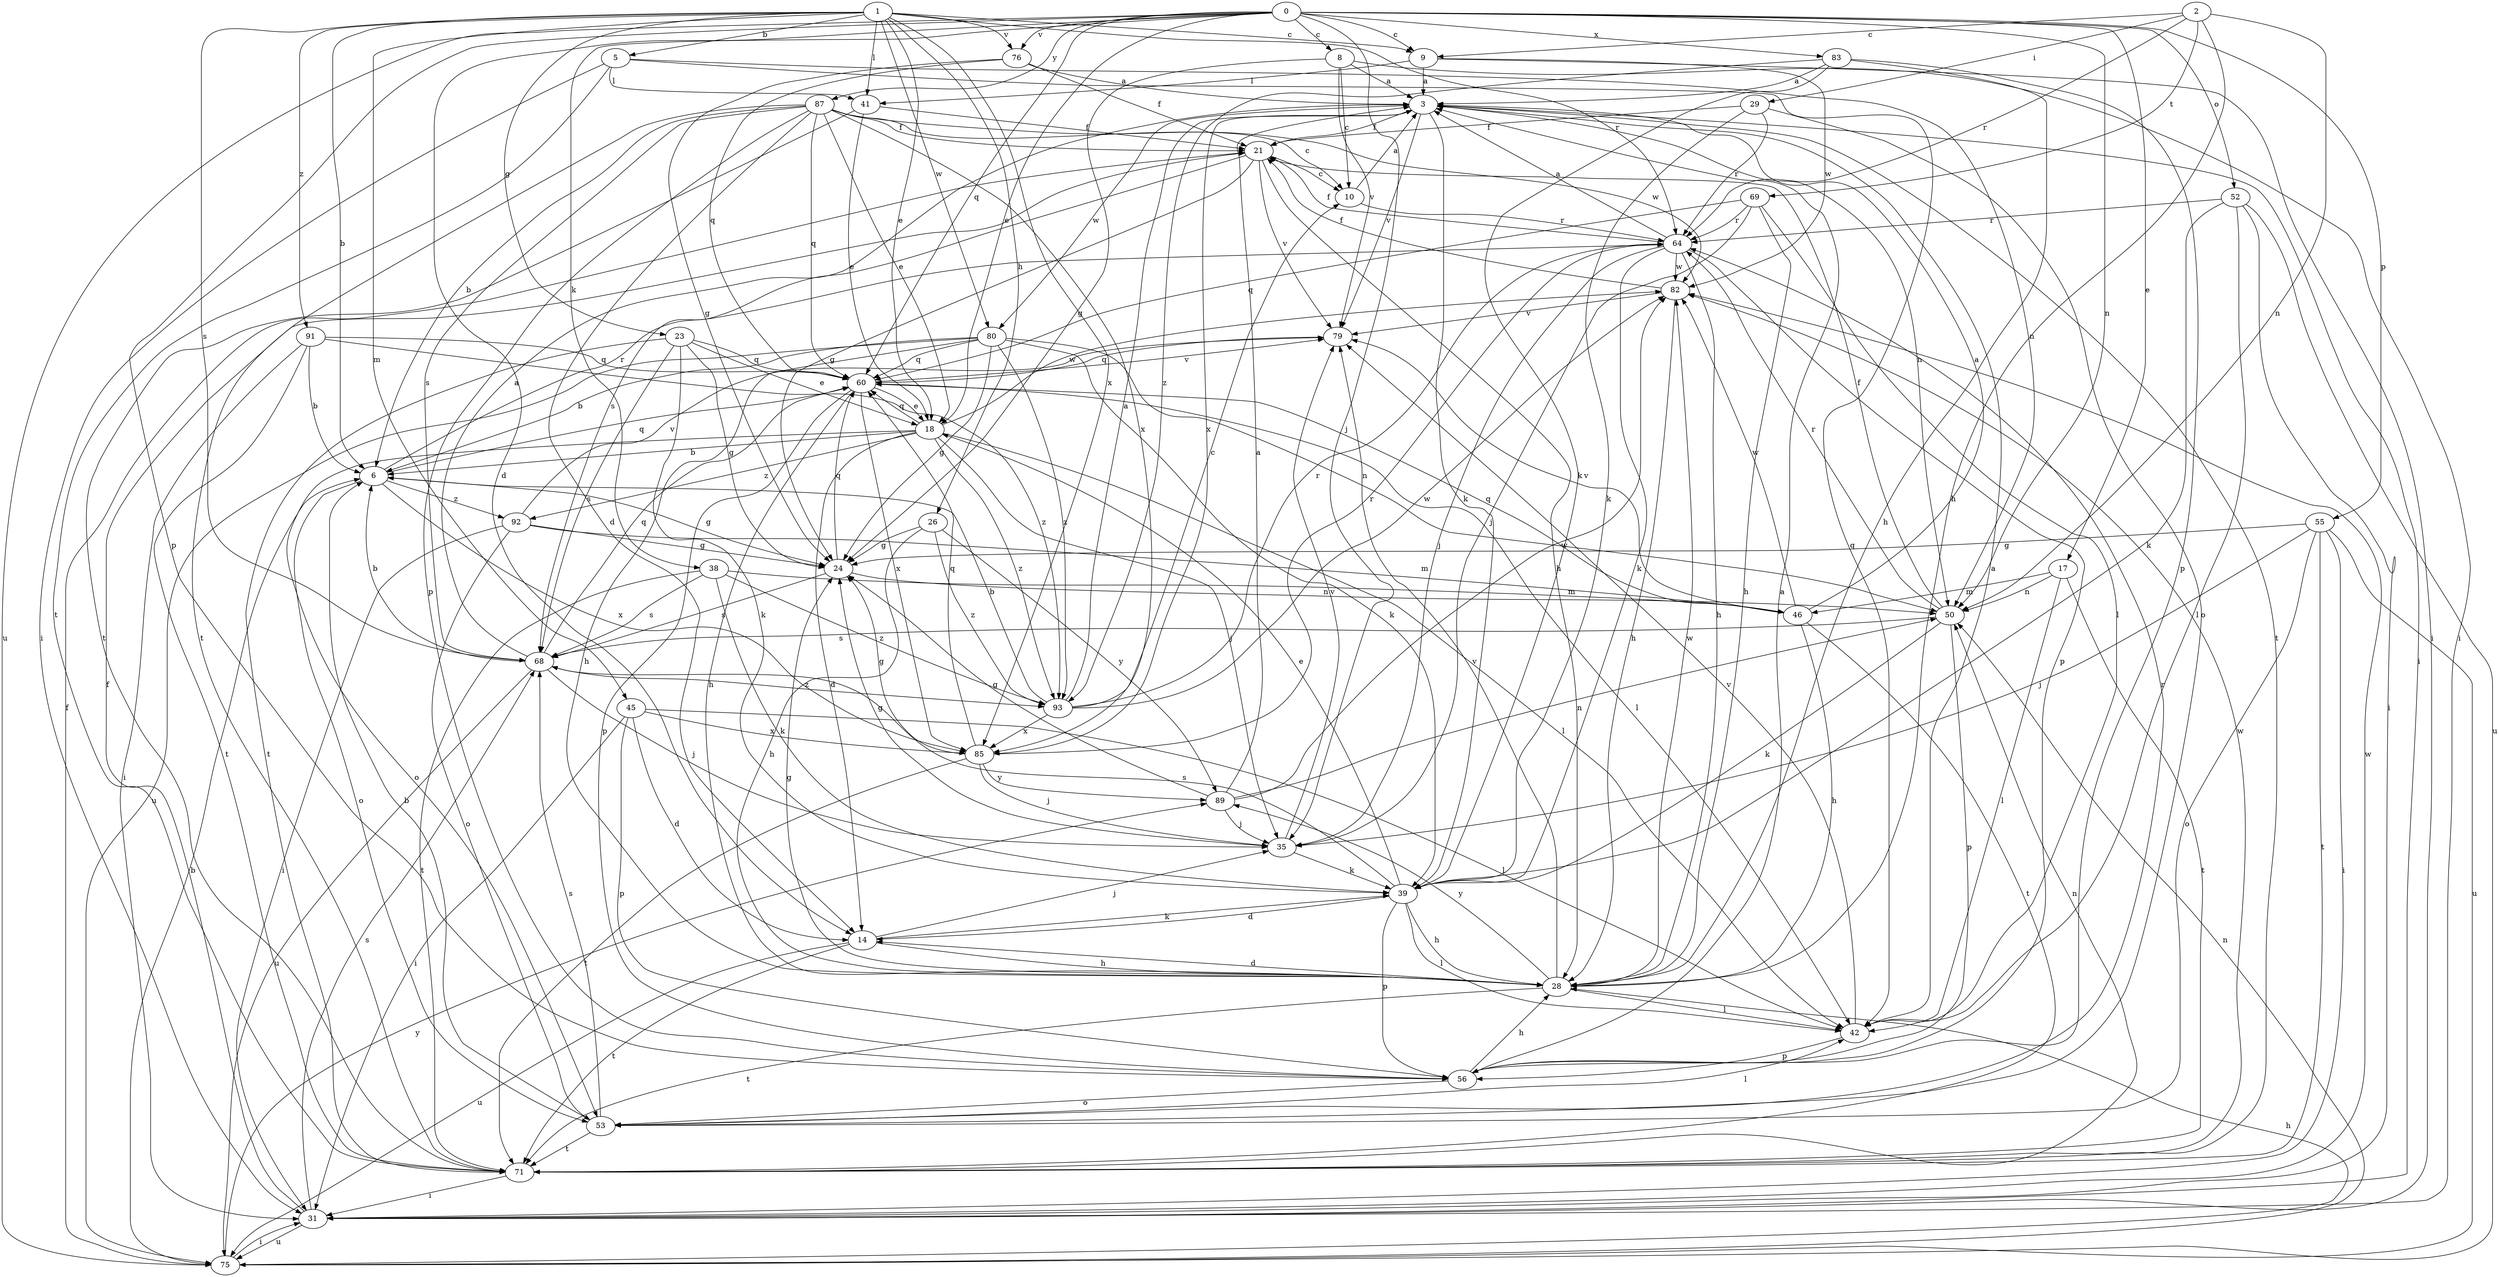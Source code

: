 strict digraph  {
0;
1;
2;
3;
5;
6;
8;
9;
10;
14;
17;
18;
21;
23;
24;
26;
28;
29;
31;
35;
38;
39;
41;
42;
45;
46;
50;
52;
53;
55;
56;
60;
64;
68;
69;
71;
75;
76;
79;
80;
82;
83;
85;
87;
89;
91;
92;
93;
0 -> 8  [label=c];
0 -> 9  [label=c];
0 -> 14  [label=d];
0 -> 17  [label=e];
0 -> 18  [label=e];
0 -> 35  [label=j];
0 -> 38  [label=k];
0 -> 50  [label=n];
0 -> 52  [label=o];
0 -> 55  [label=p];
0 -> 56  [label=p];
0 -> 60  [label=q];
0 -> 75  [label=u];
0 -> 76  [label=v];
0 -> 83  [label=x];
0 -> 87  [label=y];
1 -> 5  [label=b];
1 -> 6  [label=b];
1 -> 9  [label=c];
1 -> 18  [label=e];
1 -> 23  [label=g];
1 -> 26  [label=h];
1 -> 41  [label=l];
1 -> 45  [label=m];
1 -> 64  [label=r];
1 -> 68  [label=s];
1 -> 76  [label=v];
1 -> 80  [label=w];
1 -> 85  [label=x];
1 -> 91  [label=z];
2 -> 9  [label=c];
2 -> 28  [label=h];
2 -> 29  [label=i];
2 -> 50  [label=n];
2 -> 64  [label=r];
2 -> 69  [label=t];
3 -> 21  [label=f];
3 -> 31  [label=i];
3 -> 39  [label=k];
3 -> 50  [label=n];
3 -> 71  [label=t];
3 -> 79  [label=v];
3 -> 80  [label=w];
3 -> 85  [label=x];
5 -> 31  [label=i];
5 -> 41  [label=l];
5 -> 50  [label=n];
5 -> 71  [label=t];
5 -> 42  [label=q];
6 -> 24  [label=g];
6 -> 53  [label=o];
6 -> 60  [label=q];
6 -> 64  [label=r];
6 -> 85  [label=x];
6 -> 92  [label=z];
8 -> 3  [label=a];
8 -> 10  [label=c];
8 -> 24  [label=g];
8 -> 31  [label=i];
8 -> 79  [label=v];
9 -> 3  [label=a];
9 -> 31  [label=i];
9 -> 41  [label=l];
9 -> 82  [label=w];
10 -> 3  [label=a];
10 -> 64  [label=r];
14 -> 28  [label=h];
14 -> 35  [label=j];
14 -> 39  [label=k];
14 -> 71  [label=t];
14 -> 75  [label=u];
17 -> 42  [label=l];
17 -> 46  [label=m];
17 -> 50  [label=n];
17 -> 71  [label=t];
18 -> 6  [label=b];
18 -> 14  [label=d];
18 -> 35  [label=j];
18 -> 42  [label=l];
18 -> 53  [label=o];
18 -> 60  [label=q];
18 -> 82  [label=w];
18 -> 92  [label=z];
18 -> 93  [label=z];
21 -> 10  [label=c];
21 -> 24  [label=g];
21 -> 28  [label=h];
21 -> 68  [label=s];
21 -> 79  [label=v];
23 -> 18  [label=e];
23 -> 24  [label=g];
23 -> 39  [label=k];
23 -> 60  [label=q];
23 -> 68  [label=s];
23 -> 71  [label=t];
24 -> 50  [label=n];
24 -> 60  [label=q];
24 -> 68  [label=s];
26 -> 24  [label=g];
26 -> 28  [label=h];
26 -> 89  [label=y];
26 -> 93  [label=z];
28 -> 14  [label=d];
28 -> 24  [label=g];
28 -> 42  [label=l];
28 -> 71  [label=t];
28 -> 79  [label=v];
28 -> 82  [label=w];
28 -> 89  [label=y];
29 -> 21  [label=f];
29 -> 39  [label=k];
29 -> 53  [label=o];
29 -> 64  [label=r];
31 -> 21  [label=f];
31 -> 68  [label=s];
31 -> 75  [label=u];
31 -> 82  [label=w];
35 -> 24  [label=g];
35 -> 39  [label=k];
35 -> 79  [label=v];
38 -> 39  [label=k];
38 -> 46  [label=m];
38 -> 68  [label=s];
38 -> 71  [label=t];
38 -> 93  [label=z];
39 -> 14  [label=d];
39 -> 18  [label=e];
39 -> 28  [label=h];
39 -> 42  [label=l];
39 -> 56  [label=p];
39 -> 68  [label=s];
41 -> 18  [label=e];
41 -> 21  [label=f];
41 -> 71  [label=t];
42 -> 3  [label=a];
42 -> 56  [label=p];
42 -> 79  [label=v];
45 -> 14  [label=d];
45 -> 31  [label=i];
45 -> 42  [label=l];
45 -> 56  [label=p];
45 -> 85  [label=x];
46 -> 3  [label=a];
46 -> 28  [label=h];
46 -> 60  [label=q];
46 -> 71  [label=t];
46 -> 79  [label=v];
46 -> 82  [label=w];
50 -> 21  [label=f];
50 -> 39  [label=k];
50 -> 56  [label=p];
50 -> 64  [label=r];
50 -> 68  [label=s];
52 -> 31  [label=i];
52 -> 39  [label=k];
52 -> 42  [label=l];
52 -> 64  [label=r];
52 -> 75  [label=u];
53 -> 6  [label=b];
53 -> 42  [label=l];
53 -> 64  [label=r];
53 -> 68  [label=s];
53 -> 71  [label=t];
55 -> 24  [label=g];
55 -> 31  [label=i];
55 -> 35  [label=j];
55 -> 53  [label=o];
55 -> 71  [label=t];
55 -> 75  [label=u];
56 -> 3  [label=a];
56 -> 28  [label=h];
56 -> 53  [label=o];
60 -> 18  [label=e];
60 -> 28  [label=h];
60 -> 42  [label=l];
60 -> 56  [label=p];
60 -> 79  [label=v];
60 -> 85  [label=x];
64 -> 3  [label=a];
64 -> 21  [label=f];
64 -> 28  [label=h];
64 -> 35  [label=j];
64 -> 39  [label=k];
64 -> 56  [label=p];
64 -> 82  [label=w];
68 -> 3  [label=a];
68 -> 6  [label=b];
68 -> 35  [label=j];
68 -> 60  [label=q];
68 -> 75  [label=u];
68 -> 93  [label=z];
69 -> 28  [label=h];
69 -> 35  [label=j];
69 -> 42  [label=l];
69 -> 60  [label=q];
69 -> 64  [label=r];
71 -> 31  [label=i];
71 -> 50  [label=n];
71 -> 82  [label=w];
75 -> 6  [label=b];
75 -> 21  [label=f];
75 -> 28  [label=h];
75 -> 31  [label=i];
75 -> 50  [label=n];
75 -> 89  [label=y];
76 -> 3  [label=a];
76 -> 21  [label=f];
76 -> 24  [label=g];
76 -> 60  [label=q];
79 -> 60  [label=q];
80 -> 6  [label=b];
80 -> 24  [label=g];
80 -> 28  [label=h];
80 -> 39  [label=k];
80 -> 50  [label=n];
80 -> 60  [label=q];
80 -> 75  [label=u];
80 -> 93  [label=z];
82 -> 21  [label=f];
82 -> 28  [label=h];
82 -> 79  [label=v];
83 -> 3  [label=a];
83 -> 28  [label=h];
83 -> 39  [label=k];
83 -> 56  [label=p];
83 -> 93  [label=z];
85 -> 24  [label=g];
85 -> 35  [label=j];
85 -> 60  [label=q];
85 -> 64  [label=r];
85 -> 71  [label=t];
85 -> 89  [label=y];
87 -> 6  [label=b];
87 -> 10  [label=c];
87 -> 14  [label=d];
87 -> 18  [label=e];
87 -> 21  [label=f];
87 -> 56  [label=p];
87 -> 60  [label=q];
87 -> 68  [label=s];
87 -> 71  [label=t];
87 -> 82  [label=w];
87 -> 85  [label=x];
89 -> 3  [label=a];
89 -> 24  [label=g];
89 -> 35  [label=j];
89 -> 50  [label=n];
89 -> 82  [label=w];
91 -> 6  [label=b];
91 -> 31  [label=i];
91 -> 60  [label=q];
91 -> 71  [label=t];
91 -> 93  [label=z];
92 -> 24  [label=g];
92 -> 31  [label=i];
92 -> 46  [label=m];
92 -> 53  [label=o];
92 -> 79  [label=v];
93 -> 3  [label=a];
93 -> 6  [label=b];
93 -> 10  [label=c];
93 -> 64  [label=r];
93 -> 82  [label=w];
93 -> 85  [label=x];
}
